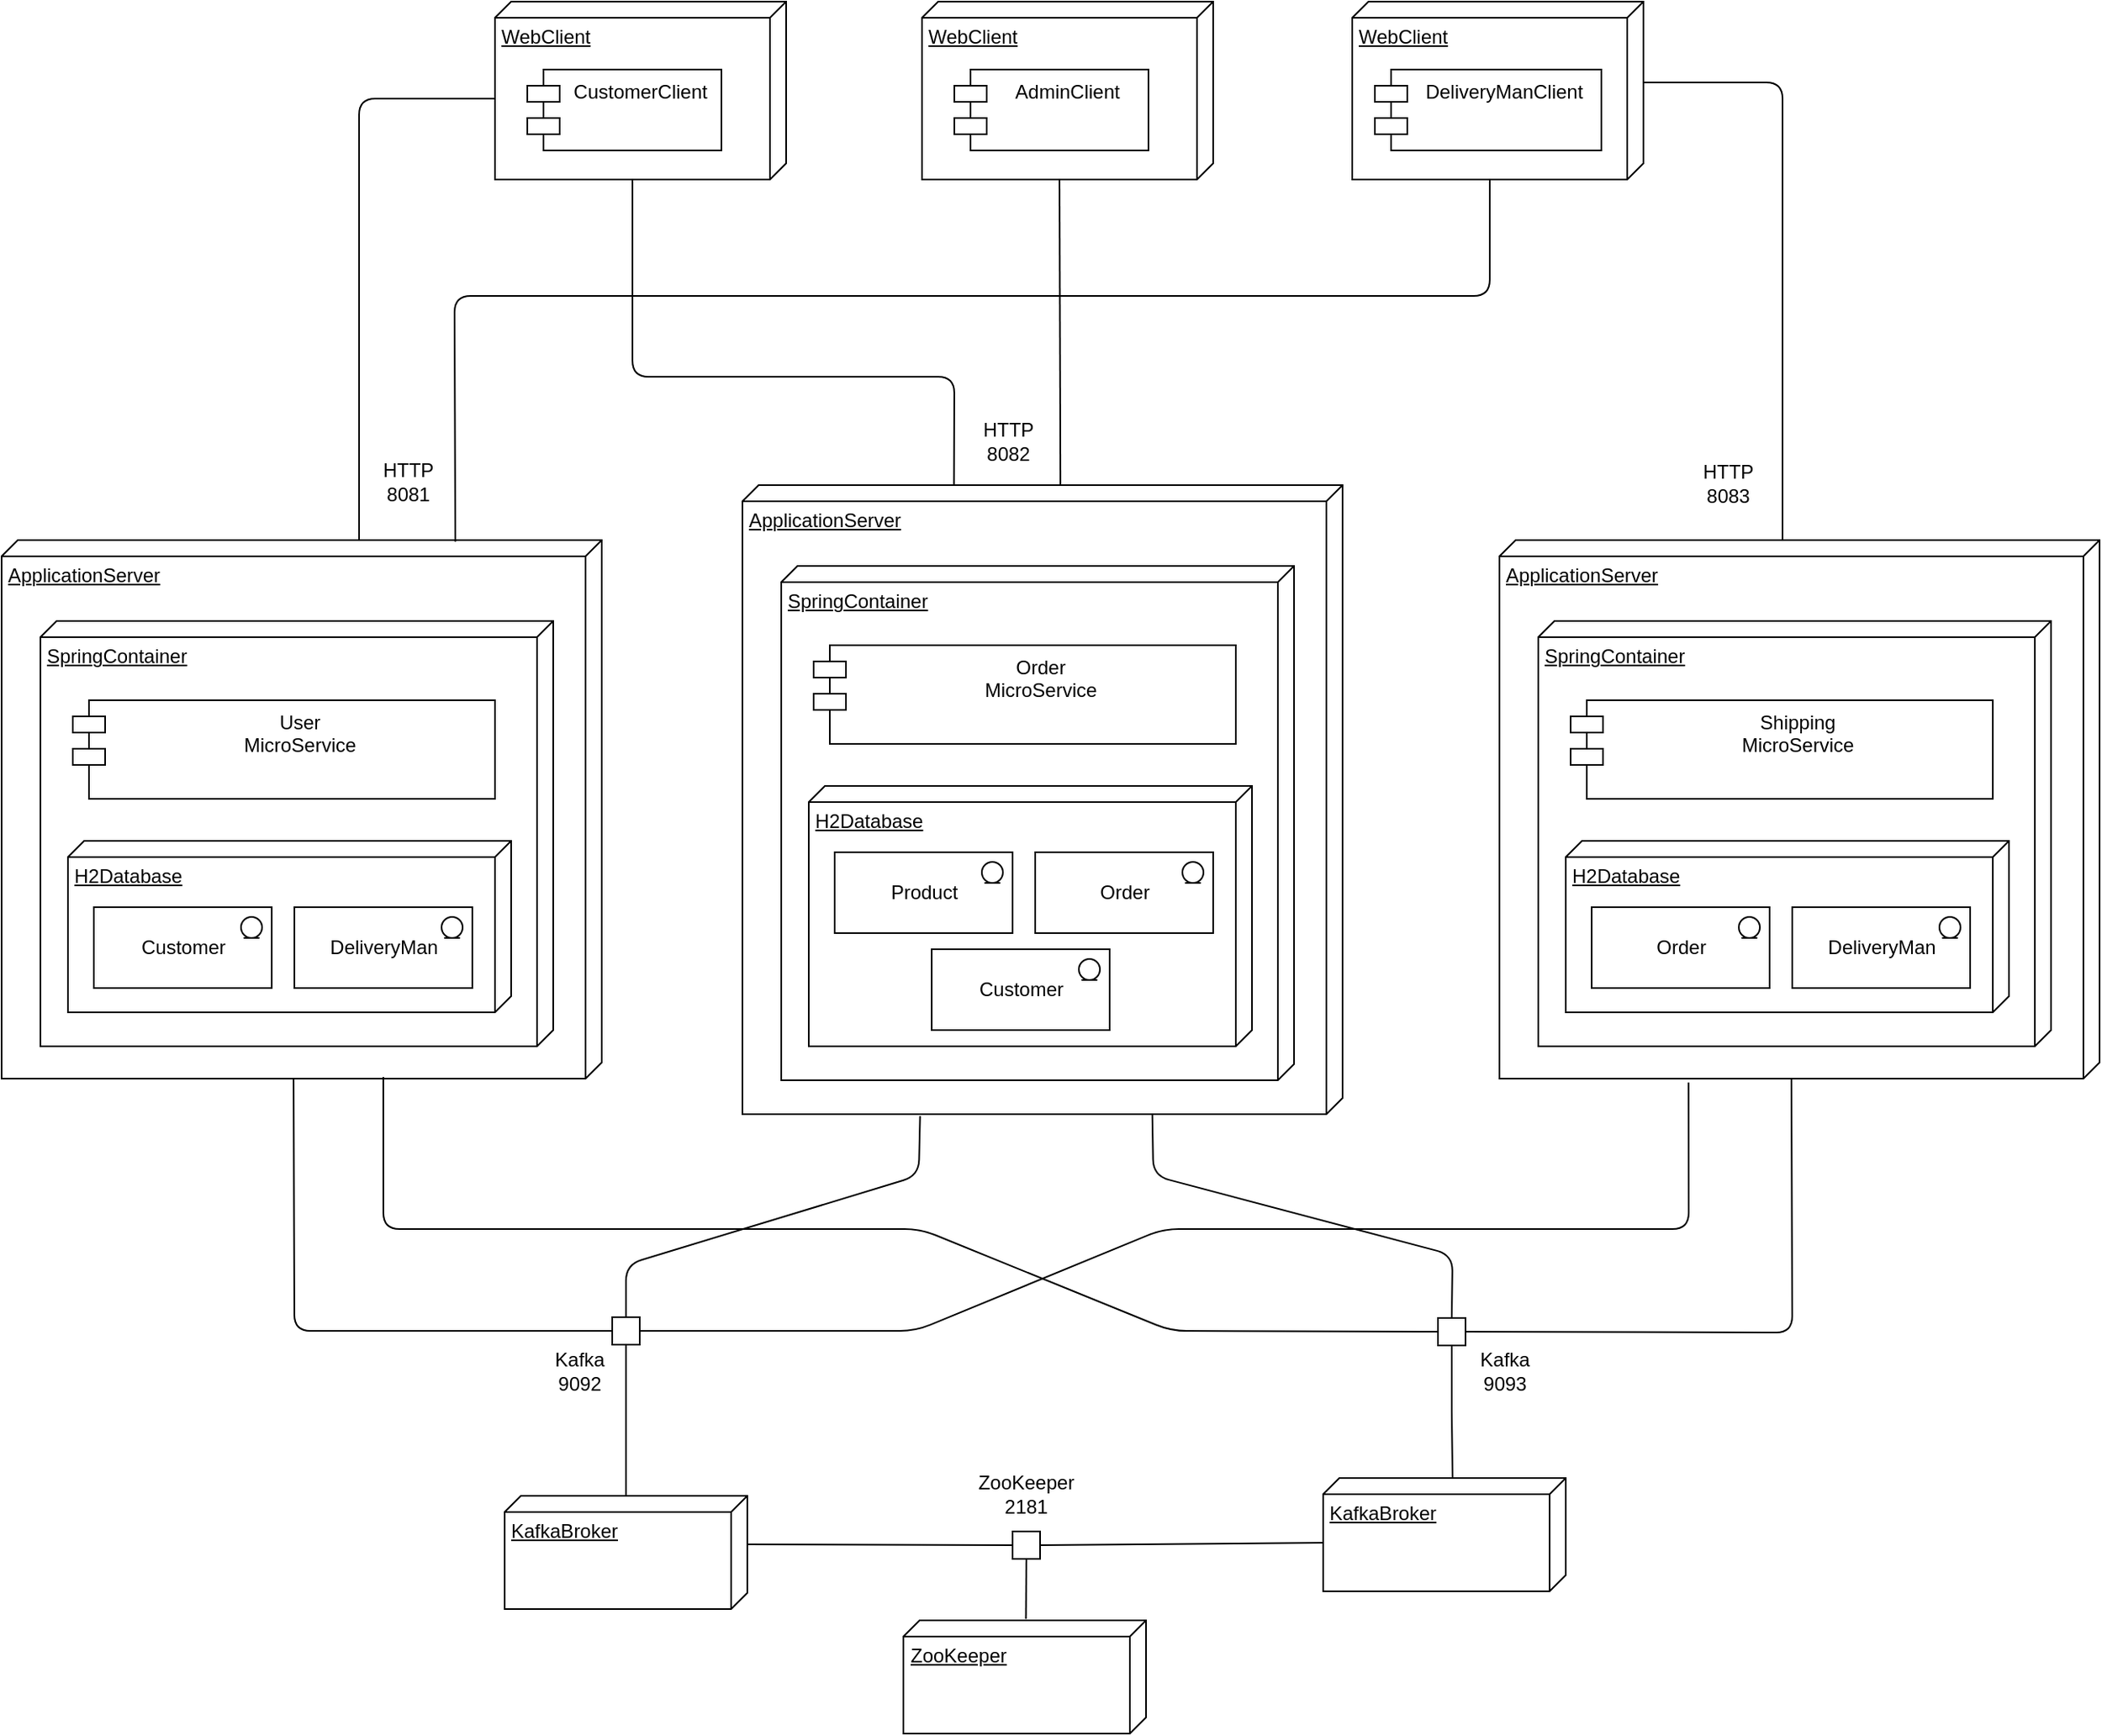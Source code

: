 <mxfile version="14.4.2" type="device"><diagram id="vc3x4-3ARTlrC0lJSHJS" name="Page-1"><mxGraphModel dx="2355" dy="1573" grid="0" gridSize="10" guides="1" tooltips="1" connect="1" arrows="1" fold="1" page="0" pageScale="1" pageWidth="827" pageHeight="1169" math="0" shadow="0"><root><mxCell id="0"/><mxCell id="1" parent="0"/><mxCell id="t-9j1FkUwmxi3s8s3JjA-1" value="WebClient" style="verticalAlign=top;align=left;spacingTop=8;spacingLeft=2;spacingRight=12;shape=cube;size=10;direction=south;fontStyle=4;html=1;" parent="1" vertex="1"><mxGeometry x="64" y="-32" width="180" height="110" as="geometry"/></mxCell><mxCell id="t-9j1FkUwmxi3s8s3JjA-2" value="CustomerClient" style="shape=module;align=left;spacingLeft=20;align=center;verticalAlign=top;" parent="1" vertex="1"><mxGeometry x="84" y="10" width="120" height="50" as="geometry"/></mxCell><mxCell id="t-9j1FkUwmxi3s8s3JjA-3" value="ApplicationServer" style="verticalAlign=top;align=left;spacingTop=8;spacingLeft=2;spacingRight=12;shape=cube;size=10;direction=south;fontStyle=4;html=1;" parent="1" vertex="1"><mxGeometry x="-241" y="301" width="371" height="333" as="geometry"/></mxCell><mxCell id="t-9j1FkUwmxi3s8s3JjA-4" value="SpringContainer" style="verticalAlign=top;align=left;spacingTop=8;spacingLeft=2;spacingRight=12;shape=cube;size=10;direction=south;fontStyle=4;html=1;" parent="1" vertex="1"><mxGeometry x="-217" y="351" width="317" height="263" as="geometry"/></mxCell><mxCell id="t-9j1FkUwmxi3s8s3JjA-8" value="User&#10;MicroService" style="shape=module;align=left;spacingLeft=20;align=center;verticalAlign=top;" parent="1" vertex="1"><mxGeometry x="-197" y="400" width="261" height="61" as="geometry"/></mxCell><mxCell id="t-9j1FkUwmxi3s8s3JjA-9" value="WebClient" style="verticalAlign=top;align=left;spacingTop=8;spacingLeft=2;spacingRight=12;shape=cube;size=10;direction=south;fontStyle=4;html=1;" parent="1" vertex="1"><mxGeometry x="328" y="-32" width="180" height="110" as="geometry"/></mxCell><mxCell id="t-9j1FkUwmxi3s8s3JjA-10" value="AdminClient" style="shape=module;align=left;spacingLeft=20;align=center;verticalAlign=top;" parent="1" vertex="1"><mxGeometry x="348" y="10" width="120" height="50" as="geometry"/></mxCell><mxCell id="t-9j1FkUwmxi3s8s3JjA-11" value="WebClient" style="verticalAlign=top;align=left;spacingTop=8;spacingLeft=2;spacingRight=12;shape=cube;size=10;direction=south;fontStyle=4;html=1;" parent="1" vertex="1"><mxGeometry x="594" y="-32" width="180" height="110" as="geometry"/></mxCell><mxCell id="t-9j1FkUwmxi3s8s3JjA-12" value="DeliveryManClient" style="shape=module;align=left;spacingLeft=20;align=center;verticalAlign=top;" parent="1" vertex="1"><mxGeometry x="608" y="10" width="140" height="50" as="geometry"/></mxCell><mxCell id="t-9j1FkUwmxi3s8s3JjA-21" value="KafkaBroker" style="verticalAlign=top;align=left;spacingTop=8;spacingLeft=2;spacingRight=12;shape=cube;size=10;direction=south;fontStyle=4;html=1;" parent="1" vertex="1"><mxGeometry x="70" y="892" width="150" height="70" as="geometry"/></mxCell><mxCell id="t-9j1FkUwmxi3s8s3JjA-22" value="KafkaBroker" style="verticalAlign=top;align=left;spacingTop=8;spacingLeft=2;spacingRight=12;shape=cube;size=10;direction=south;fontStyle=4;html=1;" parent="1" vertex="1"><mxGeometry x="576" y="881" width="150" height="70" as="geometry"/></mxCell><mxCell id="t-9j1FkUwmxi3s8s3JjA-23" value="ZooKeeper" style="verticalAlign=top;align=left;spacingTop=8;spacingLeft=2;spacingRight=12;shape=cube;size=10;direction=south;fontStyle=4;html=1;" parent="1" vertex="1"><mxGeometry x="316.5" y="969" width="150" height="70" as="geometry"/></mxCell><mxCell id="t-9j1FkUwmxi3s8s3JjA-30" value="" style="endArrow=none;html=1;exitX=0;exitY=0;exitDx=0;exitDy=150;exitPerimeter=0;entryX=0;entryY=0;entryDx=60;entryDy=180;entryPerimeter=0;" parent="1" source="t-9j1FkUwmxi3s8s3JjA-3" target="t-9j1FkUwmxi3s8s3JjA-1" edge="1"><mxGeometry width="50" height="50" relative="1" as="geometry"><mxPoint x="10" y="190" as="sourcePoint"/><mxPoint x="60" y="140" as="targetPoint"/><Array as="points"><mxPoint x="-20" y="28"/></Array></mxGeometry></mxCell><mxCell id="t-9j1FkUwmxi3s8s3JjA-31" value="" style="endArrow=none;html=1;entryX=0;entryY=0;entryDx=110;entryDy=95;entryPerimeter=0;" parent="1" target="t-9j1FkUwmxi3s8s3JjA-9" edge="1"><mxGeometry width="50" height="50" relative="1" as="geometry"><mxPoint x="413.68" y="301" as="sourcePoint"/><mxPoint x="430" y="120" as="targetPoint"/></mxGeometry></mxCell><mxCell id="t-9j1FkUwmxi3s8s3JjA-32" value="" style="endArrow=none;html=1;exitX=0;exitY=0;exitDx=50;exitDy=0;exitPerimeter=0;entryX=0;entryY=0;entryDx=0;entryDy=150;entryPerimeter=0;" parent="1" source="t-9j1FkUwmxi3s8s3JjA-11" edge="1"><mxGeometry width="50" height="50" relative="1" as="geometry"><mxPoint x="830" y="80" as="sourcePoint"/><mxPoint x="860" y="301" as="targetPoint"/><Array as="points"><mxPoint x="860" y="18"/></Array></mxGeometry></mxCell><mxCell id="t-9j1FkUwmxi3s8s3JjA-33" value="" style="endArrow=none;html=1;exitX=0;exitY=0;exitDx=110;exitDy=95;exitPerimeter=0;entryX=-0.002;entryY=0.714;entryDx=0;entryDy=0;entryPerimeter=0;" parent="1" source="t-9j1FkUwmxi3s8s3JjA-1" edge="1"><mxGeometry width="50" height="50" relative="1" as="geometry"><mxPoint x="170" y="180" as="sourcePoint"/><mxPoint x="347.66" y="300.58" as="targetPoint"/><Array as="points"><mxPoint x="149" y="200"/><mxPoint x="348" y="200"/></Array></mxGeometry></mxCell><mxCell id="t-9j1FkUwmxi3s8s3JjA-34" value="" style="endArrow=none;html=1;entryX=0;entryY=0;entryDx=110;entryDy=95;entryPerimeter=0;exitX=0.003;exitY=0.244;exitDx=0;exitDy=0;exitPerimeter=0;" parent="1" source="t-9j1FkUwmxi3s8s3JjA-3" target="t-9j1FkUwmxi3s8s3JjA-11" edge="1"><mxGeometry width="50" height="50" relative="1" as="geometry"><mxPoint x="-20" y="150" as="sourcePoint"/><mxPoint x="620" y="140" as="targetPoint"/><Array as="points"><mxPoint x="39" y="150"/><mxPoint x="679" y="150"/></Array></mxGeometry></mxCell><mxCell id="t-9j1FkUwmxi3s8s3JjA-39" value="HTTP&lt;br&gt;8081" style="text;html=1;align=center;verticalAlign=middle;resizable=0;points=[];autosize=1;" parent="1" vertex="1"><mxGeometry x="-15" y="250" width="50" height="30" as="geometry"/></mxCell><mxCell id="t-9j1FkUwmxi3s8s3JjA-41" value="HTTP&lt;br&gt;8083" style="text;html=1;align=center;verticalAlign=middle;resizable=0;points=[];autosize=1;" parent="1" vertex="1"><mxGeometry x="805" y="250" width="41" height="32" as="geometry"/></mxCell><mxCell id="t-9j1FkUwmxi3s8s3JjA-42" value="Kafka&lt;br&gt;9092" style="text;html=1;align=center;verticalAlign=middle;resizable=0;points=[];autosize=1;" parent="1" vertex="1"><mxGeometry x="95.5" y="798.5" width="41" height="32" as="geometry"/></mxCell><mxCell id="t-9j1FkUwmxi3s8s3JjA-43" value="Kafka&lt;br&gt;9093" style="text;html=1;align=center;verticalAlign=middle;resizable=0;points=[];autosize=1;" parent="1" vertex="1"><mxGeometry x="667" y="799" width="41" height="32" as="geometry"/></mxCell><mxCell id="t-9j1FkUwmxi3s8s3JjA-61" value="H2Database" style="verticalAlign=top;align=left;spacingTop=8;spacingLeft=2;spacingRight=12;shape=cube;size=10;direction=south;fontStyle=4;html=1;" parent="1" vertex="1"><mxGeometry x="-200" y="487" width="274" height="106" as="geometry"/></mxCell><mxCell id="t-9j1FkUwmxi3s8s3JjA-65" value="Customer" style="html=1;" parent="1" vertex="1"><mxGeometry x="-184" y="528" width="110" height="50" as="geometry"/></mxCell><mxCell id="t-9j1FkUwmxi3s8s3JjA-66" value="" style="ellipse;shape=umlEntity;whiteSpace=wrap;html=1;" parent="1" vertex="1"><mxGeometry x="-93" y="534" width="13" height="13" as="geometry"/></mxCell><mxCell id="t-9j1FkUwmxi3s8s3JjA-67" value="DeliveryMan" style="html=1;" parent="1" vertex="1"><mxGeometry x="-60" y="528" width="110" height="50" as="geometry"/></mxCell><mxCell id="t-9j1FkUwmxi3s8s3JjA-68" value="" style="ellipse;shape=umlEntity;whiteSpace=wrap;html=1;" parent="1" vertex="1"><mxGeometry x="31" y="534" width="13" height="13" as="geometry"/></mxCell><mxCell id="t-9j1FkUwmxi3s8s3JjA-69" value="ApplicationServer" style="verticalAlign=top;align=left;spacingTop=8;spacingLeft=2;spacingRight=12;shape=cube;size=10;direction=south;fontStyle=4;html=1;" parent="1" vertex="1"><mxGeometry x="217" y="267" width="371" height="389" as="geometry"/></mxCell><mxCell id="t-9j1FkUwmxi3s8s3JjA-70" value="SpringContainer" style="verticalAlign=top;align=left;spacingTop=8;spacingLeft=2;spacingRight=12;shape=cube;size=10;direction=south;fontStyle=4;html=1;" parent="1" vertex="1"><mxGeometry x="241" y="317" width="317" height="318" as="geometry"/></mxCell><mxCell id="t-9j1FkUwmxi3s8s3JjA-71" value="Order&#10;MicroService" style="shape=module;align=left;spacingLeft=20;align=center;verticalAlign=top;" parent="1" vertex="1"><mxGeometry x="261" y="366" width="261" height="61" as="geometry"/></mxCell><mxCell id="t-9j1FkUwmxi3s8s3JjA-72" value="H2Database" style="verticalAlign=top;align=left;spacingTop=8;spacingLeft=2;spacingRight=12;shape=cube;size=10;direction=south;fontStyle=4;html=1;" parent="1" vertex="1"><mxGeometry x="258" y="453" width="274" height="161" as="geometry"/></mxCell><mxCell id="t-9j1FkUwmxi3s8s3JjA-73" value="Product" style="html=1;" parent="1" vertex="1"><mxGeometry x="274" y="494" width="110" height="50" as="geometry"/></mxCell><mxCell id="t-9j1FkUwmxi3s8s3JjA-74" value="" style="ellipse;shape=umlEntity;whiteSpace=wrap;html=1;" parent="1" vertex="1"><mxGeometry x="365" y="500" width="13" height="13" as="geometry"/></mxCell><mxCell id="t-9j1FkUwmxi3s8s3JjA-75" value="Order" style="html=1;" parent="1" vertex="1"><mxGeometry x="398" y="494" width="110" height="50" as="geometry"/></mxCell><mxCell id="t-9j1FkUwmxi3s8s3JjA-76" value="" style="ellipse;shape=umlEntity;whiteSpace=wrap;html=1;" parent="1" vertex="1"><mxGeometry x="489" y="500" width="13" height="13" as="geometry"/></mxCell><mxCell id="t-9j1FkUwmxi3s8s3JjA-77" value="Customer" style="html=1;" parent="1" vertex="1"><mxGeometry x="334" y="554" width="110" height="50" as="geometry"/></mxCell><mxCell id="t-9j1FkUwmxi3s8s3JjA-78" value="" style="ellipse;shape=umlEntity;whiteSpace=wrap;html=1;" parent="1" vertex="1"><mxGeometry x="425" y="560" width="13" height="13" as="geometry"/></mxCell><mxCell id="t-9j1FkUwmxi3s8s3JjA-79" value="HTTP&lt;br&gt;8082" style="text;html=1;align=center;verticalAlign=middle;resizable=0;points=[];autosize=1;" parent="1" vertex="1"><mxGeometry x="360" y="224" width="41" height="32" as="geometry"/></mxCell><mxCell id="t-9j1FkUwmxi3s8s3JjA-81" value="" style="endArrow=none;html=1;exitX=0;exitY=0.5;exitDx=0;exitDy=0;entryX=0;entryY=0;entryDx=333;entryDy=190.5;entryPerimeter=0;" parent="1" source="t-9j1FkUwmxi3s8s3JjA-82" target="t-9j1FkUwmxi3s8s3JjA-3" edge="1"><mxGeometry width="50" height="50" relative="1" as="geometry"><mxPoint x="-58" y="774" as="sourcePoint"/><mxPoint x="-8" y="724" as="targetPoint"/><Array as="points"><mxPoint x="-60" y="790"/></Array></mxGeometry></mxCell><mxCell id="t-9j1FkUwmxi3s8s3JjA-84" style="edgeStyle=orthogonalEdgeStyle;rounded=0;orthogonalLoop=1;jettySize=auto;html=1;exitX=0.5;exitY=1;exitDx=0;exitDy=0;endArrow=none;endFill=0;" parent="1" source="t-9j1FkUwmxi3s8s3JjA-82" target="t-9j1FkUwmxi3s8s3JjA-21" edge="1"><mxGeometry relative="1" as="geometry"/></mxCell><mxCell id="t-9j1FkUwmxi3s8s3JjA-82" value="" style="whiteSpace=wrap;html=1;aspect=fixed;" parent="1" vertex="1"><mxGeometry x="136.5" y="781.5" width="17" height="17" as="geometry"/></mxCell><mxCell id="t-9j1FkUwmxi3s8s3JjA-86" style="edgeStyle=orthogonalEdgeStyle;rounded=0;orthogonalLoop=1;jettySize=auto;html=1;exitX=0.5;exitY=1;exitDx=0;exitDy=0;entryX=0;entryY=0;entryDx=0;entryDy=70;entryPerimeter=0;endArrow=none;endFill=0;" parent="1" source="t-9j1FkUwmxi3s8s3JjA-85" target="t-9j1FkUwmxi3s8s3JjA-22" edge="1"><mxGeometry relative="1" as="geometry"/></mxCell><mxCell id="t-9j1FkUwmxi3s8s3JjA-85" value="" style="whiteSpace=wrap;html=1;aspect=fixed;" parent="1" vertex="1"><mxGeometry x="647" y="782" width="17" height="17" as="geometry"/></mxCell><mxCell id="t-9j1FkUwmxi3s8s3JjA-88" value="" style="endArrow=none;html=1;exitX=1;exitY=0.5;exitDx=0;exitDy=0;entryX=0;entryY=0;entryDx=333;entryDy=190.5;entryPerimeter=0;" parent="1" source="t-9j1FkUwmxi3s8s3JjA-85" target="t-9j1FkUwmxi3s8s3JjA-94" edge="1"><mxGeometry width="50" height="50" relative="1" as="geometry"><mxPoint x="790" y="768" as="sourcePoint"/><mxPoint x="850" y="604" as="targetPoint"/><Array as="points"><mxPoint x="866" y="791"/></Array></mxGeometry></mxCell><mxCell id="t-9j1FkUwmxi3s8s3JjA-90" value="" style="endArrow=none;html=1;entryX=0;entryY=0.5;entryDx=0;entryDy=0;exitX=0.997;exitY=0.364;exitDx=0;exitDy=0;exitPerimeter=0;" parent="1" target="t-9j1FkUwmxi3s8s3JjA-85" edge="1" source="t-9j1FkUwmxi3s8s3JjA-3"><mxGeometry width="50" height="50" relative="1" as="geometry"><mxPoint x="-55" y="634" as="sourcePoint"/><mxPoint x="183" y="686" as="targetPoint"/><Array as="points"><mxPoint x="-5" y="727"/><mxPoint x="327" y="727"/><mxPoint x="482" y="790"/></Array></mxGeometry></mxCell><mxCell id="t-9j1FkUwmxi3s8s3JjA-91" value="" style="endArrow=none;html=1;exitX=1;exitY=0.5;exitDx=0;exitDy=0;entryX=1.007;entryY=0.685;entryDx=0;entryDy=0;entryPerimeter=0;" parent="1" source="t-9j1FkUwmxi3s8s3JjA-82" target="t-9j1FkUwmxi3s8s3JjA-94" edge="1"><mxGeometry width="50" height="50" relative="1" as="geometry"><mxPoint x="691" y="727" as="sourcePoint"/><mxPoint x="850" y="605" as="targetPoint"/><Array as="points"><mxPoint x="324" y="790"/><mxPoint x="477" y="727"/><mxPoint x="802" y="727"/></Array></mxGeometry></mxCell><mxCell id="t-9j1FkUwmxi3s8s3JjA-94" value="ApplicationServer" style="verticalAlign=top;align=left;spacingTop=8;spacingLeft=2;spacingRight=12;shape=cube;size=10;direction=south;fontStyle=4;html=1;" parent="1" vertex="1"><mxGeometry x="685" y="301" width="371" height="333" as="geometry"/></mxCell><mxCell id="t-9j1FkUwmxi3s8s3JjA-95" value="SpringContainer" style="verticalAlign=top;align=left;spacingTop=8;spacingLeft=2;spacingRight=12;shape=cube;size=10;direction=south;fontStyle=4;html=1;" parent="1" vertex="1"><mxGeometry x="709" y="351" width="317" height="263" as="geometry"/></mxCell><mxCell id="t-9j1FkUwmxi3s8s3JjA-96" value="Shipping&#10;MicroService" style="shape=module;align=left;spacingLeft=20;align=center;verticalAlign=top;" parent="1" vertex="1"><mxGeometry x="729" y="400" width="261" height="61" as="geometry"/></mxCell><mxCell id="t-9j1FkUwmxi3s8s3JjA-97" value="H2Database" style="verticalAlign=top;align=left;spacingTop=8;spacingLeft=2;spacingRight=12;shape=cube;size=10;direction=south;fontStyle=4;html=1;" parent="1" vertex="1"><mxGeometry x="726" y="487" width="274" height="106" as="geometry"/></mxCell><mxCell id="t-9j1FkUwmxi3s8s3JjA-98" value="Order" style="html=1;" parent="1" vertex="1"><mxGeometry x="742" y="528" width="110" height="50" as="geometry"/></mxCell><mxCell id="t-9j1FkUwmxi3s8s3JjA-99" value="" style="ellipse;shape=umlEntity;whiteSpace=wrap;html=1;" parent="1" vertex="1"><mxGeometry x="833" y="534" width="13" height="13" as="geometry"/></mxCell><mxCell id="t-9j1FkUwmxi3s8s3JjA-100" value="DeliveryMan" style="html=1;" parent="1" vertex="1"><mxGeometry x="866" y="528" width="110" height="50" as="geometry"/></mxCell><mxCell id="t-9j1FkUwmxi3s8s3JjA-101" value="" style="ellipse;shape=umlEntity;whiteSpace=wrap;html=1;" parent="1" vertex="1"><mxGeometry x="957" y="534" width="13" height="13" as="geometry"/></mxCell><mxCell id="t-9j1FkUwmxi3s8s3JjA-104" value="" style="endArrow=none;html=1;exitX=0;exitY=0;exitDx=30;exitDy=0;exitPerimeter=0;entryX=0;entryY=0.5;entryDx=0;entryDy=0;" parent="1" source="t-9j1FkUwmxi3s8s3JjA-21" target="t-9j1FkUwmxi3s8s3JjA-106" edge="1"><mxGeometry width="50" height="50" relative="1" as="geometry"><mxPoint x="220" y="936" as="sourcePoint"/><mxPoint x="367" y="887" as="targetPoint"/></mxGeometry></mxCell><mxCell id="t-9j1FkUwmxi3s8s3JjA-105" value="" style="endArrow=none;html=1;exitX=1;exitY=0.5;exitDx=0;exitDy=0;entryX=0;entryY=0;entryDx=40;entryDy=150;entryPerimeter=0;" parent="1" source="t-9j1FkUwmxi3s8s3JjA-106" target="t-9j1FkUwmxi3s8s3JjA-22" edge="1"><mxGeometry width="50" height="50" relative="1" as="geometry"><mxPoint x="499" y="894" as="sourcePoint"/><mxPoint x="549" y="844" as="targetPoint"/></mxGeometry></mxCell><mxCell id="t-9j1FkUwmxi3s8s3JjA-108" style="edgeStyle=orthogonalEdgeStyle;rounded=0;orthogonalLoop=1;jettySize=auto;html=1;exitX=0.5;exitY=1;exitDx=0;exitDy=0;entryX=-0.013;entryY=0.495;entryDx=0;entryDy=0;entryPerimeter=0;endArrow=none;endFill=0;" parent="1" source="t-9j1FkUwmxi3s8s3JjA-106" target="t-9j1FkUwmxi3s8s3JjA-23" edge="1"><mxGeometry relative="1" as="geometry"/></mxCell><mxCell id="t-9j1FkUwmxi3s8s3JjA-106" value="" style="whiteSpace=wrap;html=1;aspect=fixed;" parent="1" vertex="1"><mxGeometry x="384" y="914" width="17" height="17" as="geometry"/></mxCell><mxCell id="t-9j1FkUwmxi3s8s3JjA-109" value="ZooKeeper&lt;br&gt;2181" style="text;html=1;align=center;verticalAlign=middle;resizable=0;points=[];autosize=1;" parent="1" vertex="1"><mxGeometry x="357" y="875" width="69" height="32" as="geometry"/></mxCell><mxCell id="53W-cUwcKtqIWnL3hhN6-2" value="" style="endArrow=none;html=1;entryX=1.003;entryY=0.704;entryDx=0;entryDy=0;entryPerimeter=0;exitX=0.5;exitY=0;exitDx=0;exitDy=0;" edge="1" parent="1" source="t-9j1FkUwmxi3s8s3JjA-82" target="t-9j1FkUwmxi3s8s3JjA-69"><mxGeometry width="50" height="50" relative="1" as="geometry"><mxPoint x="222" y="810" as="sourcePoint"/><mxPoint x="272" y="760" as="targetPoint"/><Array as="points"><mxPoint x="145" y="749"/><mxPoint x="326" y="694"/></Array></mxGeometry></mxCell><mxCell id="53W-cUwcKtqIWnL3hhN6-3" value="" style="endArrow=none;html=1;exitX=0.5;exitY=0;exitDx=0;exitDy=0;entryX=1;entryY=0.317;entryDx=0;entryDy=0;entryPerimeter=0;" edge="1" parent="1" source="t-9j1FkUwmxi3s8s3JjA-85" target="t-9j1FkUwmxi3s8s3JjA-69"><mxGeometry width="50" height="50" relative="1" as="geometry"><mxPoint x="536" y="798" as="sourcePoint"/><mxPoint x="419" y="713" as="targetPoint"/><Array as="points"><mxPoint x="656" y="743"/><mxPoint x="471" y="694"/></Array></mxGeometry></mxCell></root></mxGraphModel></diagram></mxfile>